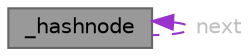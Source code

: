 digraph "_hashnode"
{
 // LATEX_PDF_SIZE
  bgcolor="transparent";
  edge [fontname=Helvetica,fontsize=10,labelfontname=Helvetica,labelfontsize=10];
  node [fontname=Helvetica,fontsize=10,shape=box,height=0.2,width=0.4];
  Node1 [id="Node000001",label="_hashnode",height=0.2,width=0.4,color="gray40", fillcolor="grey60", style="filled", fontcolor="black",tooltip="Nodo individual en la tabla hash."];
  Node1 -> Node1 [id="edge2_Node000001_Node000001",dir="back",color="darkorchid3",style="dashed",tooltip=" ",label=" next",fontcolor="grey" ];
}
